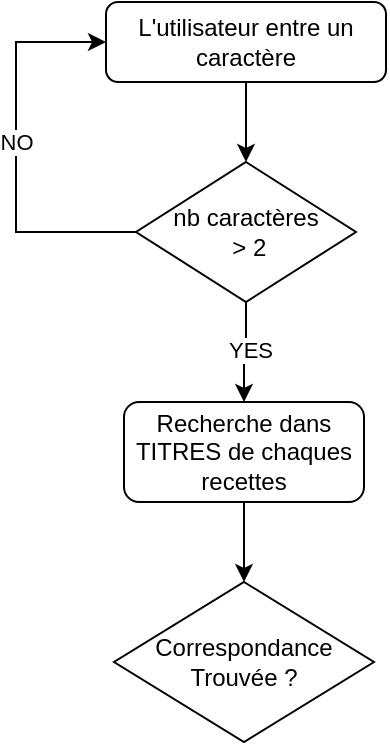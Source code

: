 <mxfile version="22.1.7" type="github">
  <diagram name="Page-1" id="r4HgYfRCgoHrCfJZUgXy">
    <mxGraphModel dx="1217" dy="1093" grid="1" gridSize="10" guides="1" tooltips="1" connect="1" arrows="1" fold="1" page="1" pageScale="1" pageWidth="827" pageHeight="1169" math="0" shadow="0">
      <root>
        <mxCell id="0" />
        <mxCell id="1" parent="0" />
        <mxCell id="L4QYTUJZ_KFNhh87ykTk-15" style="edgeStyle=orthogonalEdgeStyle;rounded=0;orthogonalLoop=1;jettySize=auto;html=1;entryX=0.5;entryY=0;entryDx=0;entryDy=0;" edge="1" parent="1" source="L4QYTUJZ_KFNhh87ykTk-1" target="L4QYTUJZ_KFNhh87ykTk-2">
          <mxGeometry relative="1" as="geometry" />
        </mxCell>
        <mxCell id="L4QYTUJZ_KFNhh87ykTk-1" value="L&#39;utilisateur entre un caractère" style="rounded=1;whiteSpace=wrap;html=1;" vertex="1" parent="1">
          <mxGeometry x="345" y="30" width="140" height="40" as="geometry" />
        </mxCell>
        <mxCell id="L4QYTUJZ_KFNhh87ykTk-3" style="edgeStyle=orthogonalEdgeStyle;rounded=0;orthogonalLoop=1;jettySize=auto;html=1;entryX=0;entryY=0.5;entryDx=0;entryDy=0;" edge="1" parent="1" source="L4QYTUJZ_KFNhh87ykTk-2" target="L4QYTUJZ_KFNhh87ykTk-1">
          <mxGeometry relative="1" as="geometry">
            <mxPoint x="270" y="60" as="targetPoint" />
            <Array as="points">
              <mxPoint x="300" y="145" />
              <mxPoint x="300" y="50" />
            </Array>
          </mxGeometry>
        </mxCell>
        <mxCell id="L4QYTUJZ_KFNhh87ykTk-4" value="NO" style="edgeLabel;html=1;align=center;verticalAlign=middle;resizable=0;points=[];" vertex="1" connectable="0" parent="L4QYTUJZ_KFNhh87ykTk-3">
          <mxGeometry x="0.05" relative="1" as="geometry">
            <mxPoint as="offset" />
          </mxGeometry>
        </mxCell>
        <mxCell id="L4QYTUJZ_KFNhh87ykTk-7" style="edgeStyle=orthogonalEdgeStyle;rounded=0;orthogonalLoop=1;jettySize=auto;html=1;entryX=0.5;entryY=0;entryDx=0;entryDy=0;" edge="1" parent="1" source="L4QYTUJZ_KFNhh87ykTk-2" target="L4QYTUJZ_KFNhh87ykTk-6">
          <mxGeometry relative="1" as="geometry" />
        </mxCell>
        <mxCell id="L4QYTUJZ_KFNhh87ykTk-8" value="YES" style="edgeLabel;html=1;align=center;verticalAlign=middle;resizable=0;points=[];" vertex="1" connectable="0" parent="L4QYTUJZ_KFNhh87ykTk-7">
          <mxGeometry x="-0.086" y="2" relative="1" as="geometry">
            <mxPoint as="offset" />
          </mxGeometry>
        </mxCell>
        <mxCell id="L4QYTUJZ_KFNhh87ykTk-2" value="nb caractères&lt;br&gt;&amp;nbsp;&amp;gt; 2" style="rhombus;whiteSpace=wrap;html=1;" vertex="1" parent="1">
          <mxGeometry x="360" y="110" width="110" height="70" as="geometry" />
        </mxCell>
        <mxCell id="L4QYTUJZ_KFNhh87ykTk-5" style="edgeStyle=orthogonalEdgeStyle;rounded=0;orthogonalLoop=1;jettySize=auto;html=1;exitX=0.5;exitY=1;exitDx=0;exitDy=0;" edge="1" parent="1" source="L4QYTUJZ_KFNhh87ykTk-2" target="L4QYTUJZ_KFNhh87ykTk-2">
          <mxGeometry relative="1" as="geometry" />
        </mxCell>
        <mxCell id="L4QYTUJZ_KFNhh87ykTk-14" style="edgeStyle=orthogonalEdgeStyle;rounded=0;orthogonalLoop=1;jettySize=auto;html=1;entryX=0.5;entryY=0;entryDx=0;entryDy=0;" edge="1" parent="1" source="L4QYTUJZ_KFNhh87ykTk-6" target="L4QYTUJZ_KFNhh87ykTk-9">
          <mxGeometry relative="1" as="geometry" />
        </mxCell>
        <mxCell id="L4QYTUJZ_KFNhh87ykTk-6" value="Recherche dans TITRES de chaques recettes" style="rounded=1;whiteSpace=wrap;html=1;" vertex="1" parent="1">
          <mxGeometry x="354" y="230" width="120" height="50" as="geometry" />
        </mxCell>
        <mxCell id="L4QYTUJZ_KFNhh87ykTk-9" value="Correspondance Trouvée ?" style="rhombus;whiteSpace=wrap;html=1;" vertex="1" parent="1">
          <mxGeometry x="349" y="320" width="130" height="80" as="geometry" />
        </mxCell>
      </root>
    </mxGraphModel>
  </diagram>
</mxfile>
